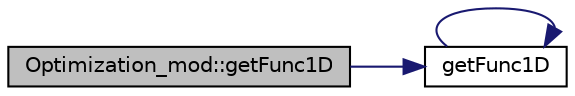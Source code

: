 digraph "Optimization_mod::getFunc1D"
{
 // LATEX_PDF_SIZE
  edge [fontname="Helvetica",fontsize="10",labelfontname="Helvetica",labelfontsize="10"];
  node [fontname="Helvetica",fontsize="10",shape=record];
  rankdir="LR";
  Node1 [label="Optimization_mod::getFunc1D",height=0.2,width=0.4,color="black", fillcolor="grey75", style="filled", fontcolor="black",tooltip="Bypass the Microsoft Subsystem for Linux Internal Function call GFortran Segmentation Fault error."];
  Node1 -> Node2 [color="midnightblue",fontsize="10",style="solid",fontname="Helvetica"];
  Node2 [label="getFunc1D",height=0.2,width=0.4,color="black", fillcolor="white", style="filled",URL="$Optimization__mod_8f90.html#a43a6b05bf65ee74003cf38c594c77df8",tooltip=" "];
  Node2 -> Node2 [color="midnightblue",fontsize="10",style="solid",fontname="Helvetica"];
}
